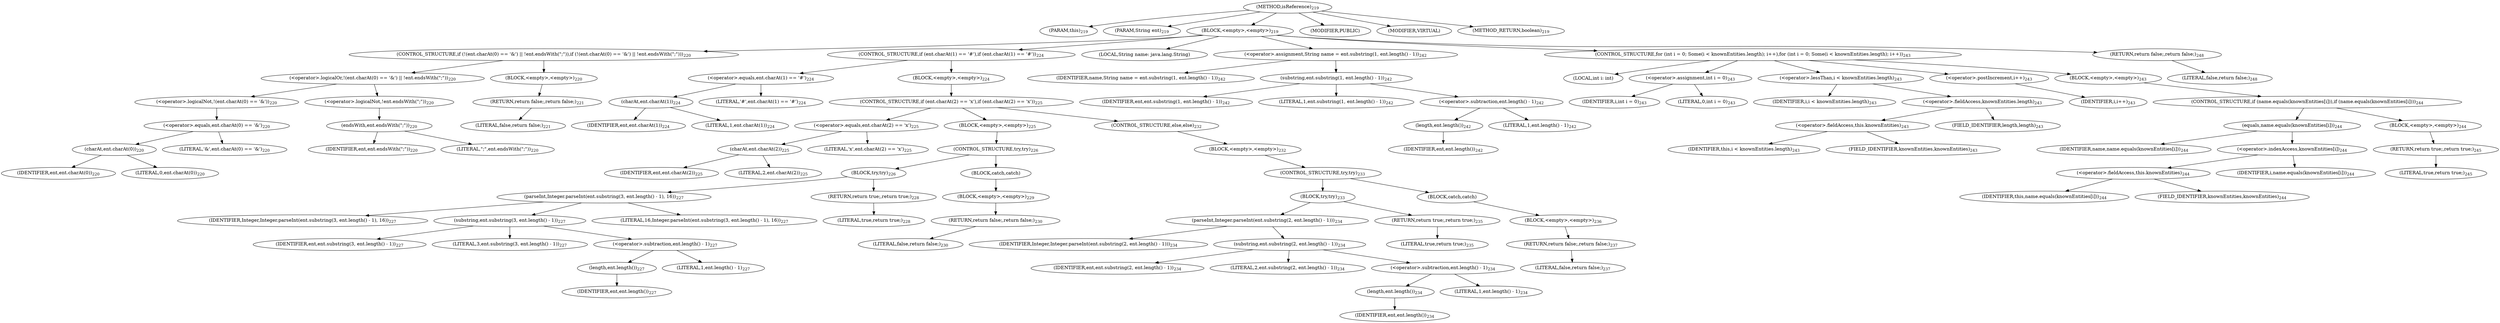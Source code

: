 digraph "isReference" {  
"388" [label = <(METHOD,isReference)<SUB>219</SUB>> ]
"389" [label = <(PARAM,this)<SUB>219</SUB>> ]
"390" [label = <(PARAM,String ent)<SUB>219</SUB>> ]
"391" [label = <(BLOCK,&lt;empty&gt;,&lt;empty&gt;)<SUB>219</SUB>> ]
"392" [label = <(CONTROL_STRUCTURE,if (!(ent.charAt(0) == '&amp;') || !ent.endsWith(&quot;;&quot;)),if (!(ent.charAt(0) == '&amp;') || !ent.endsWith(&quot;;&quot;)))<SUB>220</SUB>> ]
"393" [label = <(&lt;operator&gt;.logicalOr,!(ent.charAt(0) == '&amp;') || !ent.endsWith(&quot;;&quot;))<SUB>220</SUB>> ]
"394" [label = <(&lt;operator&gt;.logicalNot,!(ent.charAt(0) == '&amp;'))<SUB>220</SUB>> ]
"395" [label = <(&lt;operator&gt;.equals,ent.charAt(0) == '&amp;')<SUB>220</SUB>> ]
"396" [label = <(charAt,ent.charAt(0))<SUB>220</SUB>> ]
"397" [label = <(IDENTIFIER,ent,ent.charAt(0))<SUB>220</SUB>> ]
"398" [label = <(LITERAL,0,ent.charAt(0))<SUB>220</SUB>> ]
"399" [label = <(LITERAL,'&amp;',ent.charAt(0) == '&amp;')<SUB>220</SUB>> ]
"400" [label = <(&lt;operator&gt;.logicalNot,!ent.endsWith(&quot;;&quot;))<SUB>220</SUB>> ]
"401" [label = <(endsWith,ent.endsWith(&quot;;&quot;))<SUB>220</SUB>> ]
"402" [label = <(IDENTIFIER,ent,ent.endsWith(&quot;;&quot;))<SUB>220</SUB>> ]
"403" [label = <(LITERAL,&quot;;&quot;,ent.endsWith(&quot;;&quot;))<SUB>220</SUB>> ]
"404" [label = <(BLOCK,&lt;empty&gt;,&lt;empty&gt;)<SUB>220</SUB>> ]
"405" [label = <(RETURN,return false;,return false;)<SUB>221</SUB>> ]
"406" [label = <(LITERAL,false,return false;)<SUB>221</SUB>> ]
"407" [label = <(CONTROL_STRUCTURE,if (ent.charAt(1) == '#'),if (ent.charAt(1) == '#'))<SUB>224</SUB>> ]
"408" [label = <(&lt;operator&gt;.equals,ent.charAt(1) == '#')<SUB>224</SUB>> ]
"409" [label = <(charAt,ent.charAt(1))<SUB>224</SUB>> ]
"410" [label = <(IDENTIFIER,ent,ent.charAt(1))<SUB>224</SUB>> ]
"411" [label = <(LITERAL,1,ent.charAt(1))<SUB>224</SUB>> ]
"412" [label = <(LITERAL,'#',ent.charAt(1) == '#')<SUB>224</SUB>> ]
"413" [label = <(BLOCK,&lt;empty&gt;,&lt;empty&gt;)<SUB>224</SUB>> ]
"414" [label = <(CONTROL_STRUCTURE,if (ent.charAt(2) == 'x'),if (ent.charAt(2) == 'x'))<SUB>225</SUB>> ]
"415" [label = <(&lt;operator&gt;.equals,ent.charAt(2) == 'x')<SUB>225</SUB>> ]
"416" [label = <(charAt,ent.charAt(2))<SUB>225</SUB>> ]
"417" [label = <(IDENTIFIER,ent,ent.charAt(2))<SUB>225</SUB>> ]
"418" [label = <(LITERAL,2,ent.charAt(2))<SUB>225</SUB>> ]
"419" [label = <(LITERAL,'x',ent.charAt(2) == 'x')<SUB>225</SUB>> ]
"420" [label = <(BLOCK,&lt;empty&gt;,&lt;empty&gt;)<SUB>225</SUB>> ]
"421" [label = <(CONTROL_STRUCTURE,try,try)<SUB>226</SUB>> ]
"422" [label = <(BLOCK,try,try)<SUB>226</SUB>> ]
"423" [label = <(parseInt,Integer.parseInt(ent.substring(3, ent.length() - 1), 16))<SUB>227</SUB>> ]
"424" [label = <(IDENTIFIER,Integer,Integer.parseInt(ent.substring(3, ent.length() - 1), 16))<SUB>227</SUB>> ]
"425" [label = <(substring,ent.substring(3, ent.length() - 1))<SUB>227</SUB>> ]
"426" [label = <(IDENTIFIER,ent,ent.substring(3, ent.length() - 1))<SUB>227</SUB>> ]
"427" [label = <(LITERAL,3,ent.substring(3, ent.length() - 1))<SUB>227</SUB>> ]
"428" [label = <(&lt;operator&gt;.subtraction,ent.length() - 1)<SUB>227</SUB>> ]
"429" [label = <(length,ent.length())<SUB>227</SUB>> ]
"430" [label = <(IDENTIFIER,ent,ent.length())<SUB>227</SUB>> ]
"431" [label = <(LITERAL,1,ent.length() - 1)<SUB>227</SUB>> ]
"432" [label = <(LITERAL,16,Integer.parseInt(ent.substring(3, ent.length() - 1), 16))<SUB>227</SUB>> ]
"433" [label = <(RETURN,return true;,return true;)<SUB>228</SUB>> ]
"434" [label = <(LITERAL,true,return true;)<SUB>228</SUB>> ]
"435" [label = <(BLOCK,catch,catch)> ]
"436" [label = <(BLOCK,&lt;empty&gt;,&lt;empty&gt;)<SUB>229</SUB>> ]
"437" [label = <(RETURN,return false;,return false;)<SUB>230</SUB>> ]
"438" [label = <(LITERAL,false,return false;)<SUB>230</SUB>> ]
"439" [label = <(CONTROL_STRUCTURE,else,else)<SUB>232</SUB>> ]
"440" [label = <(BLOCK,&lt;empty&gt;,&lt;empty&gt;)<SUB>232</SUB>> ]
"441" [label = <(CONTROL_STRUCTURE,try,try)<SUB>233</SUB>> ]
"442" [label = <(BLOCK,try,try)<SUB>233</SUB>> ]
"443" [label = <(parseInt,Integer.parseInt(ent.substring(2, ent.length() - 1)))<SUB>234</SUB>> ]
"444" [label = <(IDENTIFIER,Integer,Integer.parseInt(ent.substring(2, ent.length() - 1)))<SUB>234</SUB>> ]
"445" [label = <(substring,ent.substring(2, ent.length() - 1))<SUB>234</SUB>> ]
"446" [label = <(IDENTIFIER,ent,ent.substring(2, ent.length() - 1))<SUB>234</SUB>> ]
"447" [label = <(LITERAL,2,ent.substring(2, ent.length() - 1))<SUB>234</SUB>> ]
"448" [label = <(&lt;operator&gt;.subtraction,ent.length() - 1)<SUB>234</SUB>> ]
"449" [label = <(length,ent.length())<SUB>234</SUB>> ]
"450" [label = <(IDENTIFIER,ent,ent.length())<SUB>234</SUB>> ]
"451" [label = <(LITERAL,1,ent.length() - 1)<SUB>234</SUB>> ]
"452" [label = <(RETURN,return true;,return true;)<SUB>235</SUB>> ]
"453" [label = <(LITERAL,true,return true;)<SUB>235</SUB>> ]
"454" [label = <(BLOCK,catch,catch)> ]
"455" [label = <(BLOCK,&lt;empty&gt;,&lt;empty&gt;)<SUB>236</SUB>> ]
"456" [label = <(RETURN,return false;,return false;)<SUB>237</SUB>> ]
"457" [label = <(LITERAL,false,return false;)<SUB>237</SUB>> ]
"458" [label = <(LOCAL,String name: java.lang.String)> ]
"459" [label = <(&lt;operator&gt;.assignment,String name = ent.substring(1, ent.length() - 1))<SUB>242</SUB>> ]
"460" [label = <(IDENTIFIER,name,String name = ent.substring(1, ent.length() - 1))<SUB>242</SUB>> ]
"461" [label = <(substring,ent.substring(1, ent.length() - 1))<SUB>242</SUB>> ]
"462" [label = <(IDENTIFIER,ent,ent.substring(1, ent.length() - 1))<SUB>242</SUB>> ]
"463" [label = <(LITERAL,1,ent.substring(1, ent.length() - 1))<SUB>242</SUB>> ]
"464" [label = <(&lt;operator&gt;.subtraction,ent.length() - 1)<SUB>242</SUB>> ]
"465" [label = <(length,ent.length())<SUB>242</SUB>> ]
"466" [label = <(IDENTIFIER,ent,ent.length())<SUB>242</SUB>> ]
"467" [label = <(LITERAL,1,ent.length() - 1)<SUB>242</SUB>> ]
"468" [label = <(CONTROL_STRUCTURE,for (int i = 0; Some(i &lt; knownEntities.length); i++),for (int i = 0; Some(i &lt; knownEntities.length); i++))<SUB>243</SUB>> ]
"469" [label = <(LOCAL,int i: int)> ]
"470" [label = <(&lt;operator&gt;.assignment,int i = 0)<SUB>243</SUB>> ]
"471" [label = <(IDENTIFIER,i,int i = 0)<SUB>243</SUB>> ]
"472" [label = <(LITERAL,0,int i = 0)<SUB>243</SUB>> ]
"473" [label = <(&lt;operator&gt;.lessThan,i &lt; knownEntities.length)<SUB>243</SUB>> ]
"474" [label = <(IDENTIFIER,i,i &lt; knownEntities.length)<SUB>243</SUB>> ]
"475" [label = <(&lt;operator&gt;.fieldAccess,knownEntities.length)<SUB>243</SUB>> ]
"476" [label = <(&lt;operator&gt;.fieldAccess,this.knownEntities)<SUB>243</SUB>> ]
"477" [label = <(IDENTIFIER,this,i &lt; knownEntities.length)<SUB>243</SUB>> ]
"478" [label = <(FIELD_IDENTIFIER,knownEntities,knownEntities)<SUB>243</SUB>> ]
"479" [label = <(FIELD_IDENTIFIER,length,length)<SUB>243</SUB>> ]
"480" [label = <(&lt;operator&gt;.postIncrement,i++)<SUB>243</SUB>> ]
"481" [label = <(IDENTIFIER,i,i++)<SUB>243</SUB>> ]
"482" [label = <(BLOCK,&lt;empty&gt;,&lt;empty&gt;)<SUB>243</SUB>> ]
"483" [label = <(CONTROL_STRUCTURE,if (name.equals(knownEntities[i])),if (name.equals(knownEntities[i])))<SUB>244</SUB>> ]
"484" [label = <(equals,name.equals(knownEntities[i]))<SUB>244</SUB>> ]
"485" [label = <(IDENTIFIER,name,name.equals(knownEntities[i]))<SUB>244</SUB>> ]
"486" [label = <(&lt;operator&gt;.indexAccess,knownEntities[i])<SUB>244</SUB>> ]
"487" [label = <(&lt;operator&gt;.fieldAccess,this.knownEntities)<SUB>244</SUB>> ]
"488" [label = <(IDENTIFIER,this,name.equals(knownEntities[i]))<SUB>244</SUB>> ]
"489" [label = <(FIELD_IDENTIFIER,knownEntities,knownEntities)<SUB>244</SUB>> ]
"490" [label = <(IDENTIFIER,i,name.equals(knownEntities[i]))<SUB>244</SUB>> ]
"491" [label = <(BLOCK,&lt;empty&gt;,&lt;empty&gt;)<SUB>244</SUB>> ]
"492" [label = <(RETURN,return true;,return true;)<SUB>245</SUB>> ]
"493" [label = <(LITERAL,true,return true;)<SUB>245</SUB>> ]
"494" [label = <(RETURN,return false;,return false;)<SUB>248</SUB>> ]
"495" [label = <(LITERAL,false,return false;)<SUB>248</SUB>> ]
"496" [label = <(MODIFIER,PUBLIC)> ]
"497" [label = <(MODIFIER,VIRTUAL)> ]
"498" [label = <(METHOD_RETURN,boolean)<SUB>219</SUB>> ]
  "388" -> "389" 
  "388" -> "390" 
  "388" -> "391" 
  "388" -> "496" 
  "388" -> "497" 
  "388" -> "498" 
  "391" -> "392" 
  "391" -> "407" 
  "391" -> "458" 
  "391" -> "459" 
  "391" -> "468" 
  "391" -> "494" 
  "392" -> "393" 
  "392" -> "404" 
  "393" -> "394" 
  "393" -> "400" 
  "394" -> "395" 
  "395" -> "396" 
  "395" -> "399" 
  "396" -> "397" 
  "396" -> "398" 
  "400" -> "401" 
  "401" -> "402" 
  "401" -> "403" 
  "404" -> "405" 
  "405" -> "406" 
  "407" -> "408" 
  "407" -> "413" 
  "408" -> "409" 
  "408" -> "412" 
  "409" -> "410" 
  "409" -> "411" 
  "413" -> "414" 
  "414" -> "415" 
  "414" -> "420" 
  "414" -> "439" 
  "415" -> "416" 
  "415" -> "419" 
  "416" -> "417" 
  "416" -> "418" 
  "420" -> "421" 
  "421" -> "422" 
  "421" -> "435" 
  "422" -> "423" 
  "422" -> "433" 
  "423" -> "424" 
  "423" -> "425" 
  "423" -> "432" 
  "425" -> "426" 
  "425" -> "427" 
  "425" -> "428" 
  "428" -> "429" 
  "428" -> "431" 
  "429" -> "430" 
  "433" -> "434" 
  "435" -> "436" 
  "436" -> "437" 
  "437" -> "438" 
  "439" -> "440" 
  "440" -> "441" 
  "441" -> "442" 
  "441" -> "454" 
  "442" -> "443" 
  "442" -> "452" 
  "443" -> "444" 
  "443" -> "445" 
  "445" -> "446" 
  "445" -> "447" 
  "445" -> "448" 
  "448" -> "449" 
  "448" -> "451" 
  "449" -> "450" 
  "452" -> "453" 
  "454" -> "455" 
  "455" -> "456" 
  "456" -> "457" 
  "459" -> "460" 
  "459" -> "461" 
  "461" -> "462" 
  "461" -> "463" 
  "461" -> "464" 
  "464" -> "465" 
  "464" -> "467" 
  "465" -> "466" 
  "468" -> "469" 
  "468" -> "470" 
  "468" -> "473" 
  "468" -> "480" 
  "468" -> "482" 
  "470" -> "471" 
  "470" -> "472" 
  "473" -> "474" 
  "473" -> "475" 
  "475" -> "476" 
  "475" -> "479" 
  "476" -> "477" 
  "476" -> "478" 
  "480" -> "481" 
  "482" -> "483" 
  "483" -> "484" 
  "483" -> "491" 
  "484" -> "485" 
  "484" -> "486" 
  "486" -> "487" 
  "486" -> "490" 
  "487" -> "488" 
  "487" -> "489" 
  "491" -> "492" 
  "492" -> "493" 
  "494" -> "495" 
}
